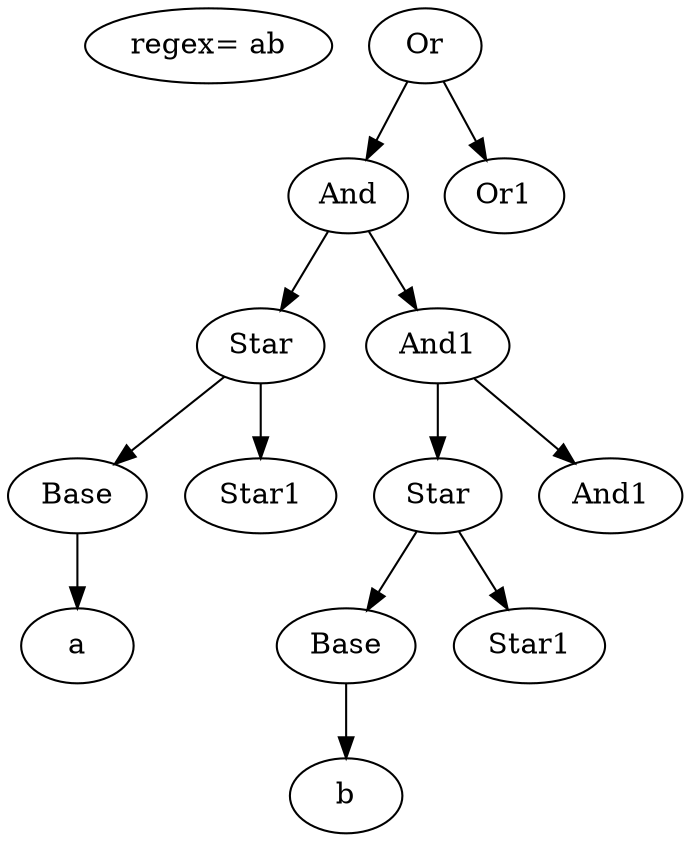 digraph G {
E [label="regex= ab"];
0 [label="Or"];
1 [label="And"];
2 [label="Star"];
3 [label="Base"];
4 [label="a"];
6 [label="Star1"];
8 [label="And1"];
9 [label="Star"];
10 [label="Base"];
11 [label="b"];
13 [label="Star1"];
15 [label="And1"];
17 [label="Or1"];
0 -> 1;
0 -> 17;
1 -> 2;
1 -> 8;
2 -> 3;
2 -> 6;
3 -> 4;
8 -> 9;
8 -> 15;
9 -> 10;
9 -> 13;
10 -> 11;
}
